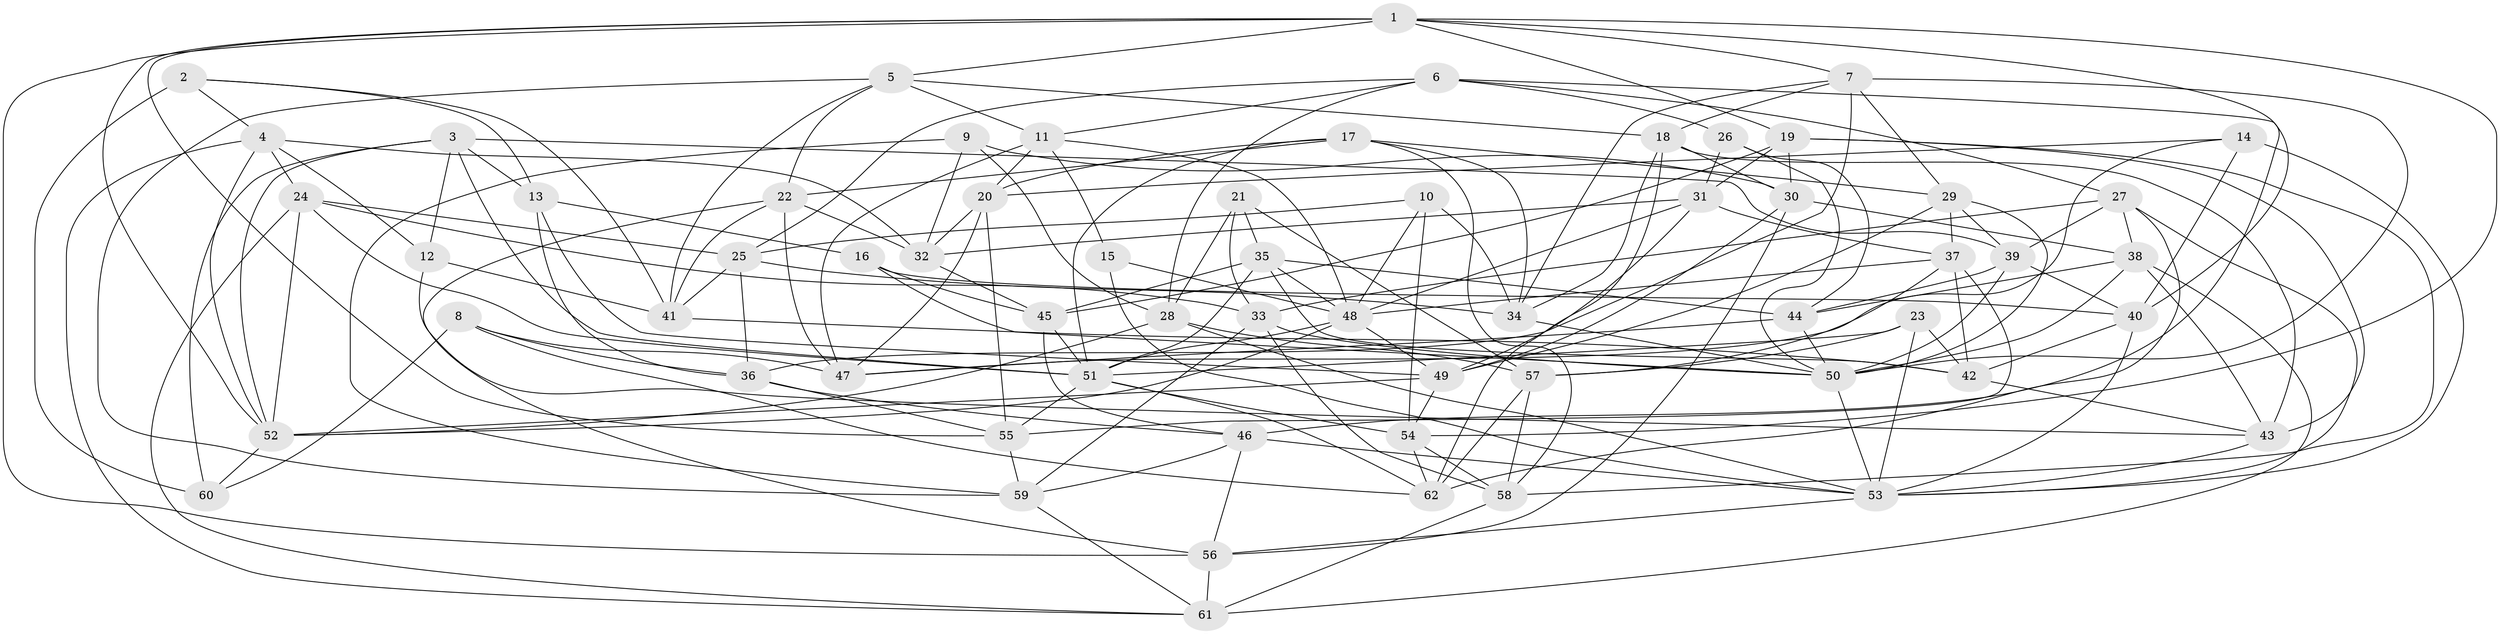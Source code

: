// original degree distribution, {4: 1.0}
// Generated by graph-tools (version 1.1) at 2025/26/03/09/25 03:26:54]
// undirected, 62 vertices, 183 edges
graph export_dot {
graph [start="1"]
  node [color=gray90,style=filled];
  1;
  2;
  3;
  4;
  5;
  6;
  7;
  8;
  9;
  10;
  11;
  12;
  13;
  14;
  15;
  16;
  17;
  18;
  19;
  20;
  21;
  22;
  23;
  24;
  25;
  26;
  27;
  28;
  29;
  30;
  31;
  32;
  33;
  34;
  35;
  36;
  37;
  38;
  39;
  40;
  41;
  42;
  43;
  44;
  45;
  46;
  47;
  48;
  49;
  50;
  51;
  52;
  53;
  54;
  55;
  56;
  57;
  58;
  59;
  60;
  61;
  62;
  1 -- 5 [weight=1.0];
  1 -- 7 [weight=1.0];
  1 -- 19 [weight=1.0];
  1 -- 40 [weight=1.0];
  1 -- 52 [weight=1.0];
  1 -- 54 [weight=1.0];
  1 -- 55 [weight=1.0];
  1 -- 56 [weight=1.0];
  2 -- 4 [weight=1.0];
  2 -- 13 [weight=1.0];
  2 -- 41 [weight=1.0];
  2 -- 60 [weight=3.0];
  3 -- 12 [weight=1.0];
  3 -- 13 [weight=1.0];
  3 -- 39 [weight=1.0];
  3 -- 51 [weight=1.0];
  3 -- 52 [weight=1.0];
  3 -- 60 [weight=1.0];
  4 -- 12 [weight=1.0];
  4 -- 24 [weight=1.0];
  4 -- 32 [weight=1.0];
  4 -- 52 [weight=1.0];
  4 -- 61 [weight=1.0];
  5 -- 11 [weight=1.0];
  5 -- 18 [weight=1.0];
  5 -- 22 [weight=1.0];
  5 -- 41 [weight=1.0];
  5 -- 59 [weight=1.0];
  6 -- 11 [weight=1.0];
  6 -- 25 [weight=1.0];
  6 -- 26 [weight=1.0];
  6 -- 27 [weight=1.0];
  6 -- 28 [weight=1.0];
  6 -- 46 [weight=1.0];
  7 -- 18 [weight=1.0];
  7 -- 29 [weight=1.0];
  7 -- 34 [weight=1.0];
  7 -- 36 [weight=1.0];
  7 -- 50 [weight=1.0];
  8 -- 36 [weight=1.0];
  8 -- 47 [weight=1.0];
  8 -- 60 [weight=1.0];
  8 -- 62 [weight=1.0];
  9 -- 28 [weight=1.0];
  9 -- 30 [weight=1.0];
  9 -- 32 [weight=1.0];
  9 -- 59 [weight=1.0];
  10 -- 25 [weight=1.0];
  10 -- 34 [weight=1.0];
  10 -- 48 [weight=1.0];
  10 -- 54 [weight=1.0];
  11 -- 15 [weight=1.0];
  11 -- 20 [weight=1.0];
  11 -- 47 [weight=1.0];
  11 -- 48 [weight=1.0];
  12 -- 41 [weight=1.0];
  12 -- 43 [weight=1.0];
  13 -- 16 [weight=1.0];
  13 -- 36 [weight=1.0];
  13 -- 49 [weight=2.0];
  14 -- 20 [weight=1.0];
  14 -- 40 [weight=1.0];
  14 -- 47 [weight=1.0];
  14 -- 53 [weight=1.0];
  15 -- 48 [weight=2.0];
  15 -- 53 [weight=1.0];
  16 -- 40 [weight=1.0];
  16 -- 45 [weight=1.0];
  16 -- 50 [weight=1.0];
  17 -- 20 [weight=1.0];
  17 -- 22 [weight=1.0];
  17 -- 29 [weight=1.0];
  17 -- 34 [weight=1.0];
  17 -- 51 [weight=1.0];
  17 -- 58 [weight=1.0];
  18 -- 30 [weight=1.0];
  18 -- 34 [weight=1.0];
  18 -- 43 [weight=1.0];
  18 -- 62 [weight=1.0];
  19 -- 30 [weight=1.0];
  19 -- 31 [weight=1.0];
  19 -- 43 [weight=1.0];
  19 -- 45 [weight=1.0];
  19 -- 58 [weight=1.0];
  20 -- 32 [weight=1.0];
  20 -- 47 [weight=1.0];
  20 -- 55 [weight=1.0];
  21 -- 28 [weight=1.0];
  21 -- 33 [weight=1.0];
  21 -- 35 [weight=1.0];
  21 -- 57 [weight=1.0];
  22 -- 32 [weight=1.0];
  22 -- 41 [weight=1.0];
  22 -- 47 [weight=1.0];
  22 -- 56 [weight=1.0];
  23 -- 42 [weight=1.0];
  23 -- 51 [weight=1.0];
  23 -- 53 [weight=1.0];
  23 -- 57 [weight=1.0];
  24 -- 25 [weight=1.0];
  24 -- 33 [weight=1.0];
  24 -- 51 [weight=1.0];
  24 -- 52 [weight=1.0];
  24 -- 61 [weight=1.0];
  25 -- 34 [weight=1.0];
  25 -- 36 [weight=1.0];
  25 -- 41 [weight=1.0];
  26 -- 31 [weight=1.0];
  26 -- 44 [weight=1.0];
  26 -- 50 [weight=1.0];
  27 -- 33 [weight=1.0];
  27 -- 38 [weight=1.0];
  27 -- 39 [weight=1.0];
  27 -- 53 [weight=1.0];
  27 -- 62 [weight=1.0];
  28 -- 52 [weight=1.0];
  28 -- 53 [weight=1.0];
  28 -- 57 [weight=1.0];
  29 -- 37 [weight=1.0];
  29 -- 39 [weight=1.0];
  29 -- 49 [weight=1.0];
  29 -- 50 [weight=1.0];
  30 -- 38 [weight=1.0];
  30 -- 49 [weight=1.0];
  30 -- 56 [weight=1.0];
  31 -- 32 [weight=1.0];
  31 -- 37 [weight=1.0];
  31 -- 48 [weight=1.0];
  31 -- 49 [weight=1.0];
  32 -- 45 [weight=1.0];
  33 -- 50 [weight=1.0];
  33 -- 58 [weight=1.0];
  33 -- 59 [weight=1.0];
  34 -- 50 [weight=1.0];
  35 -- 42 [weight=1.0];
  35 -- 44 [weight=1.0];
  35 -- 45 [weight=1.0];
  35 -- 48 [weight=1.0];
  35 -- 51 [weight=1.0];
  36 -- 46 [weight=1.0];
  36 -- 55 [weight=1.0];
  37 -- 42 [weight=1.0];
  37 -- 48 [weight=1.0];
  37 -- 55 [weight=1.0];
  37 -- 57 [weight=1.0];
  38 -- 43 [weight=1.0];
  38 -- 44 [weight=1.0];
  38 -- 50 [weight=1.0];
  38 -- 61 [weight=1.0];
  39 -- 40 [weight=1.0];
  39 -- 44 [weight=1.0];
  39 -- 50 [weight=1.0];
  40 -- 42 [weight=1.0];
  40 -- 53 [weight=1.0];
  41 -- 42 [weight=1.0];
  42 -- 43 [weight=1.0];
  43 -- 53 [weight=1.0];
  44 -- 47 [weight=1.0];
  44 -- 50 [weight=1.0];
  45 -- 46 [weight=1.0];
  45 -- 51 [weight=1.0];
  46 -- 53 [weight=1.0];
  46 -- 56 [weight=1.0];
  46 -- 59 [weight=1.0];
  48 -- 49 [weight=1.0];
  48 -- 51 [weight=1.0];
  48 -- 52 [weight=1.0];
  49 -- 52 [weight=1.0];
  49 -- 54 [weight=1.0];
  50 -- 53 [weight=1.0];
  51 -- 54 [weight=1.0];
  51 -- 55 [weight=1.0];
  51 -- 62 [weight=1.0];
  52 -- 60 [weight=1.0];
  53 -- 56 [weight=1.0];
  54 -- 58 [weight=1.0];
  54 -- 62 [weight=1.0];
  55 -- 59 [weight=1.0];
  56 -- 61 [weight=1.0];
  57 -- 58 [weight=1.0];
  57 -- 62 [weight=1.0];
  58 -- 61 [weight=1.0];
  59 -- 61 [weight=1.0];
}
